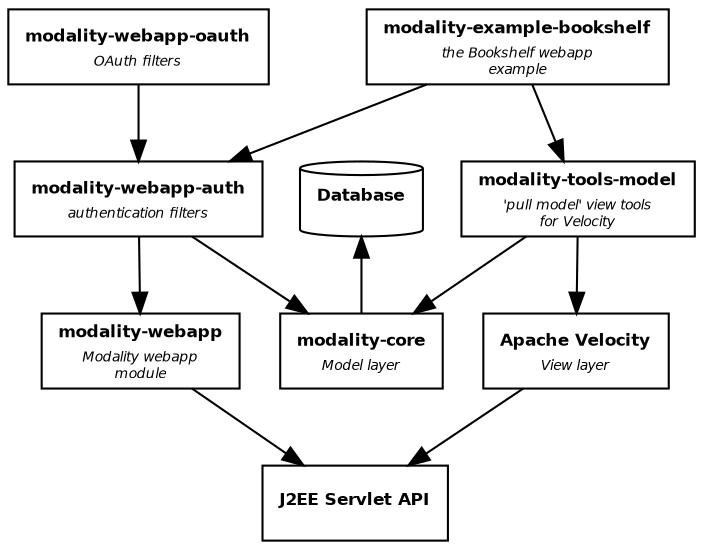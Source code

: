 /*
 * Licensed to the Apache Software Foundation (ASF) under one
 * or more contributor license agreements.  See the NOTICE file
 * distributed with this work for additional information
 * regarding copyright ownership.  The ASF licenses this file
 * to you under the Apache License, Version 2.0 (the
 * "License"); you may not use this file except in compliance
 * with the License.  You may obtain a copy of the License at
 *
 *   http://www.apache.org/licenses/LICENSE-2.0
 *
 * Unless required by applicable law or agreed to in writing,
 * software distributed under the License is distributed on an
 * "AS IS" BASIS, WITHOUT WARRANTIES OR CONDITIONS OF ANY
 * KIND, either express or implied.  See the License for the
 * specific language governing permissions and limitations
 * under the License.
 */

digraph dependencies
{
node [fontname = "Bitstream Vera Sans", fontsize = 8, shape = "record"];
edge [fontname = "Bitstream Vera Sans", fontsize = 8];

Database [shape=cylinder, label=<<b>Database</b>>];
Model [label=<<b>modality-core</b><br/><sub><i>Model layer</i></sub>>];
Servlets [label=<<b>J2EE Servlet API</b>>];
Webapp [label=<<b>modality-webapp</b><br/><sub><i>Modality webapp<br/>module</i></sub>>];
Auth [label=<<b>modality-webapp-auth</b><br/><sub><i>authentication filters</i></sub>>];
OAuth [label=<<b>modality-webapp-oauth</b><br/><sub><i>OAuth filters</i></sub>>];
ModelTool [label=<<b>modality-tools-model</b><br/><sub><i>'pull model' view tools<br/>for Velocity</i></sub>>];
Velocity [label=<<b>Apache Velocity</b><br/><sub><i>View layer</i></sub>>];
Bookshelf [label=<<b>modality-example-bookshelf</b><br/><sub><i>the Bookshelf webapp<br/>example</i></sub>>];

Velocity -> Servlets;
Webapp -> Servlets;
Database -> Model [dir=back];
Auth -> Model
Auth -> Webapp;
OAuth -> Auth;
ModelTool -> Model;
ModelTool -> Velocity;
Bookshelf -> ModelTool;
Bookshelf -> Auth;
}
